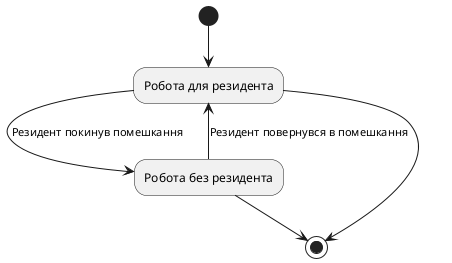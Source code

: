@startuml activity

(*) --> "Робота для резидента" as r1

--> [Резидент покинув помешкання] "Робота без резидента" as r2

r2 --> [Резидент повернувся в помешкання] r1

r1 --> (*)
r2 --> (*)

@enduml